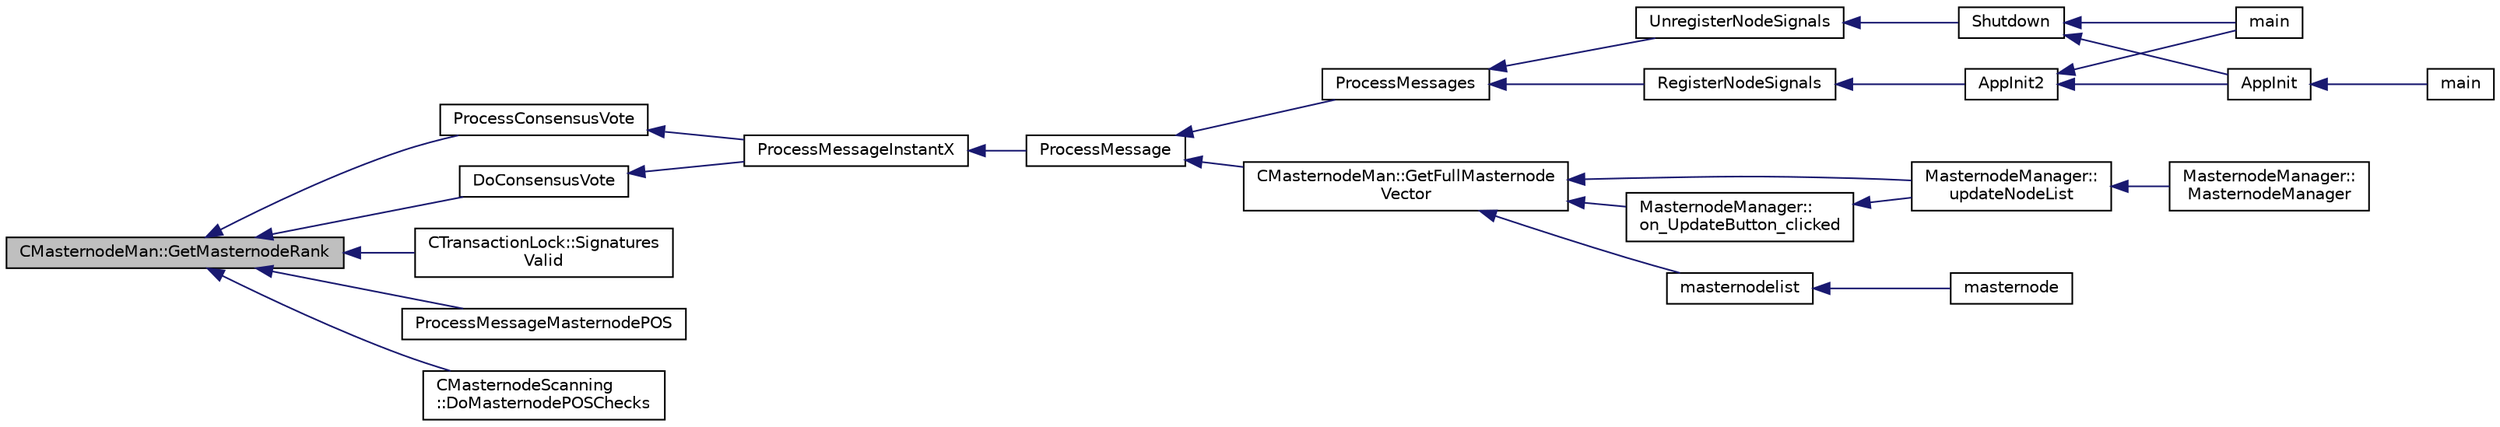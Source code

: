 digraph "CMasternodeMan::GetMasternodeRank"
{
  edge [fontname="Helvetica",fontsize="10",labelfontname="Helvetica",labelfontsize="10"];
  node [fontname="Helvetica",fontsize="10",shape=record];
  rankdir="LR";
  Node1726 [label="CMasternodeMan::GetMasternodeRank",height=0.2,width=0.4,color="black", fillcolor="grey75", style="filled", fontcolor="black"];
  Node1726 -> Node1727 [dir="back",color="midnightblue",fontsize="10",style="solid",fontname="Helvetica"];
  Node1727 [label="DoConsensusVote",height=0.2,width=0.4,color="black", fillcolor="white", style="filled",URL="$d6/d5f/instantx_8h.html#a0753801d6e6eb2cb230a85a6ba6fd371"];
  Node1727 -> Node1728 [dir="back",color="midnightblue",fontsize="10",style="solid",fontname="Helvetica"];
  Node1728 [label="ProcessMessageInstantX",height=0.2,width=0.4,color="black", fillcolor="white", style="filled",URL="$d6/d5f/instantx_8h.html#aa516cb499ead2691d8ab216a499db5d0"];
  Node1728 -> Node1729 [dir="back",color="midnightblue",fontsize="10",style="solid",fontname="Helvetica"];
  Node1729 [label="ProcessMessage",height=0.2,width=0.4,color="black", fillcolor="white", style="filled",URL="$df/d0a/main_8cpp.html#a8ba92b1a4bce3c835e887a9073d17d8e"];
  Node1729 -> Node1730 [dir="back",color="midnightblue",fontsize="10",style="solid",fontname="Helvetica"];
  Node1730 [label="ProcessMessages",height=0.2,width=0.4,color="black", fillcolor="white", style="filled",URL="$d4/dbf/main_8h.html#a196f9318f02448b85b28d612698934fd"];
  Node1730 -> Node1731 [dir="back",color="midnightblue",fontsize="10",style="solid",fontname="Helvetica"];
  Node1731 [label="RegisterNodeSignals",height=0.2,width=0.4,color="black", fillcolor="white", style="filled",URL="$d4/dbf/main_8h.html#ab02615ff65f91d69f8d786ec900baa8a",tooltip="Register with a network node to receive its signals. "];
  Node1731 -> Node1732 [dir="back",color="midnightblue",fontsize="10",style="solid",fontname="Helvetica"];
  Node1732 [label="AppInit2",height=0.2,width=0.4,color="black", fillcolor="white", style="filled",URL="$d8/dc0/init_8h.html#a1a4c1bfbf6ba1db77e988b89b9cadfd3",tooltip="Initialize ion. "];
  Node1732 -> Node1733 [dir="back",color="midnightblue",fontsize="10",style="solid",fontname="Helvetica"];
  Node1733 [label="AppInit",height=0.2,width=0.4,color="black", fillcolor="white", style="filled",URL="$d4/d35/iond_8cpp.html#ac59316b767e6984e1285f0531275286b"];
  Node1733 -> Node1734 [dir="back",color="midnightblue",fontsize="10",style="solid",fontname="Helvetica"];
  Node1734 [label="main",height=0.2,width=0.4,color="black", fillcolor="white", style="filled",URL="$d4/d35/iond_8cpp.html#a0ddf1224851353fc92bfbff6f499fa97"];
  Node1732 -> Node1735 [dir="back",color="midnightblue",fontsize="10",style="solid",fontname="Helvetica"];
  Node1735 [label="main",height=0.2,width=0.4,color="black", fillcolor="white", style="filled",URL="$d5/d2d/ion_8cpp.html#a0ddf1224851353fc92bfbff6f499fa97"];
  Node1730 -> Node1736 [dir="back",color="midnightblue",fontsize="10",style="solid",fontname="Helvetica"];
  Node1736 [label="UnregisterNodeSignals",height=0.2,width=0.4,color="black", fillcolor="white", style="filled",URL="$d4/dbf/main_8h.html#a3ef0cc6e9d9d6435ee2a5569244d6ebd",tooltip="Unregister a network node. "];
  Node1736 -> Node1737 [dir="back",color="midnightblue",fontsize="10",style="solid",fontname="Helvetica"];
  Node1737 [label="Shutdown",height=0.2,width=0.4,color="black", fillcolor="white", style="filled",URL="$d8/dc0/init_8h.html#ac5f038c2b480cf9ef5e19e3eba8dbaf9"];
  Node1737 -> Node1733 [dir="back",color="midnightblue",fontsize="10",style="solid",fontname="Helvetica"];
  Node1737 -> Node1735 [dir="back",color="midnightblue",fontsize="10",style="solid",fontname="Helvetica"];
  Node1729 -> Node1738 [dir="back",color="midnightblue",fontsize="10",style="solid",fontname="Helvetica"];
  Node1738 [label="CMasternodeMan::GetFullMasternode\lVector",height=0.2,width=0.4,color="black", fillcolor="white", style="filled",URL="$dc/d6b/class_c_masternode_man.html#ab39e213a7601e1bef2eba1d5d63206f5"];
  Node1738 -> Node1739 [dir="back",color="midnightblue",fontsize="10",style="solid",fontname="Helvetica"];
  Node1739 [label="MasternodeManager::\lupdateNodeList",height=0.2,width=0.4,color="black", fillcolor="white", style="filled",URL="$d9/d70/class_masternode_manager.html#a5485a8bd6ccf673027165cc1207dfae9"];
  Node1739 -> Node1740 [dir="back",color="midnightblue",fontsize="10",style="solid",fontname="Helvetica"];
  Node1740 [label="MasternodeManager::\lMasternodeManager",height=0.2,width=0.4,color="black", fillcolor="white", style="filled",URL="$d9/d70/class_masternode_manager.html#ad18cb99065e056e6b791e2356de826bf"];
  Node1738 -> Node1741 [dir="back",color="midnightblue",fontsize="10",style="solid",fontname="Helvetica"];
  Node1741 [label="MasternodeManager::\lon_UpdateButton_clicked",height=0.2,width=0.4,color="black", fillcolor="white", style="filled",URL="$d9/d70/class_masternode_manager.html#ae8d07b4d869e3eb09fe1be445eff0430"];
  Node1741 -> Node1739 [dir="back",color="midnightblue",fontsize="10",style="solid",fontname="Helvetica"];
  Node1738 -> Node1742 [dir="back",color="midnightblue",fontsize="10",style="solid",fontname="Helvetica"];
  Node1742 [label="masternodelist",height=0.2,width=0.4,color="black", fillcolor="white", style="filled",URL="$d5/d6b/rpcstashedsend_8cpp.html#a3a7ed7e37f21eb2912afc6e776f7236c"];
  Node1742 -> Node1743 [dir="back",color="midnightblue",fontsize="10",style="solid",fontname="Helvetica"];
  Node1743 [label="masternode",height=0.2,width=0.4,color="black", fillcolor="white", style="filled",URL="$d5/d6b/rpcstashedsend_8cpp.html#a30609e443aeb47c29ed0878d16b1b5e1"];
  Node1726 -> Node1744 [dir="back",color="midnightblue",fontsize="10",style="solid",fontname="Helvetica"];
  Node1744 [label="ProcessConsensusVote",height=0.2,width=0.4,color="black", fillcolor="white", style="filled",URL="$d6/d5f/instantx_8h.html#a5d4434bfb70f64f95aa4de9286cbae94"];
  Node1744 -> Node1728 [dir="back",color="midnightblue",fontsize="10",style="solid",fontname="Helvetica"];
  Node1726 -> Node1745 [dir="back",color="midnightblue",fontsize="10",style="solid",fontname="Helvetica"];
  Node1745 [label="CTransactionLock::Signatures\lValid",height=0.2,width=0.4,color="black", fillcolor="white", style="filled",URL="$d9/dbb/class_c_transaction_lock.html#a71cb6705a8f0bfb4a8453d3b284e3cf7"];
  Node1726 -> Node1746 [dir="back",color="midnightblue",fontsize="10",style="solid",fontname="Helvetica"];
  Node1746 [label="ProcessMessageMasternodePOS",height=0.2,width=0.4,color="black", fillcolor="white", style="filled",URL="$dc/d51/masternode-pos_8h.html#a85194f5f57620d07bd87ef37bf2f6ef0"];
  Node1726 -> Node1747 [dir="back",color="midnightblue",fontsize="10",style="solid",fontname="Helvetica"];
  Node1747 [label="CMasternodeScanning\l::DoMasternodePOSChecks",height=0.2,width=0.4,color="black", fillcolor="white", style="filled",URL="$d5/d9f/class_c_masternode_scanning.html#a6bc18fb7508f702e2a2d1c3731342f8f"];
}
